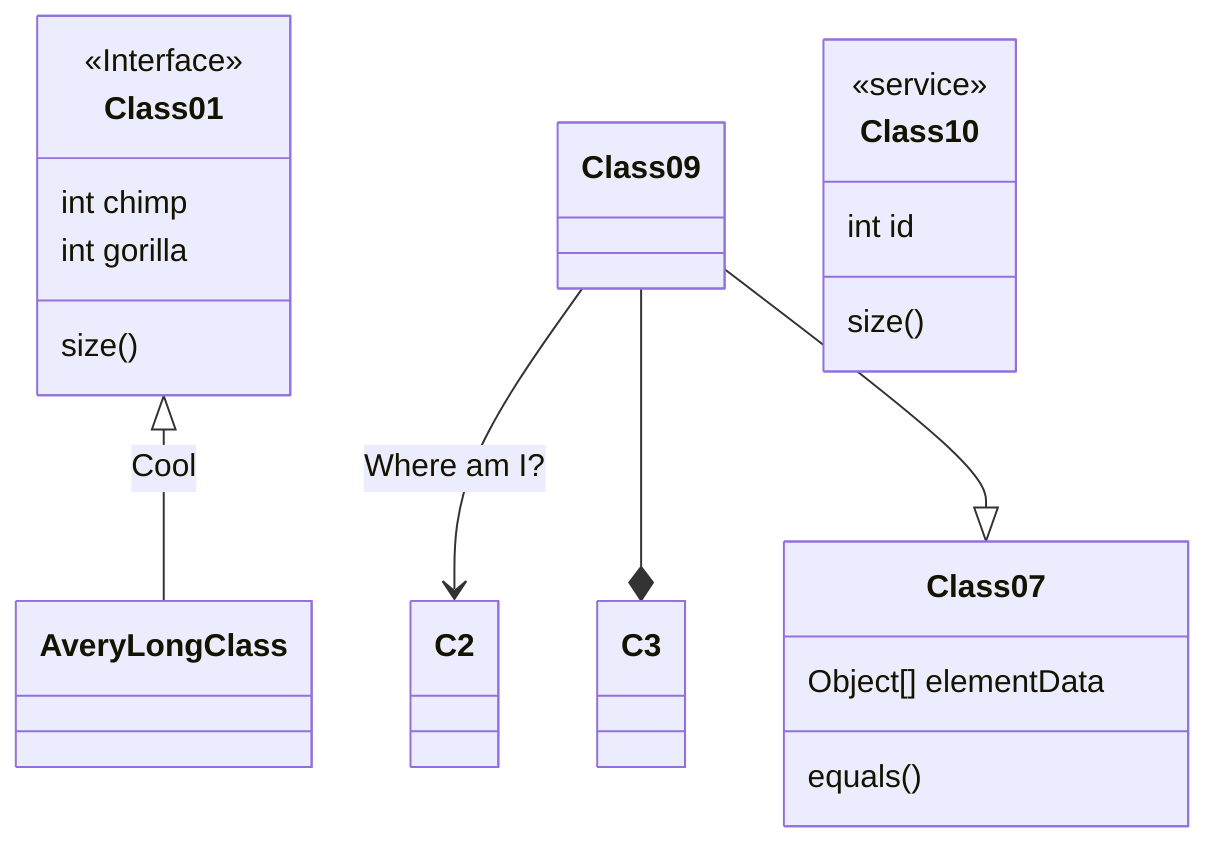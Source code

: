 classDiagram
Class01 <|-- AveryLongClass : Cool
<<Interface>> Class01
Class09 --> C2 : Where am I?
Class09 --* C3
Class09 --|> Class07
Class07 : equals()
Class07 : Object[] elementData
Class01 : size()
Class01 : int chimp
Class01 : int gorilla
class Class10 {
  <<service>>
  int id
  size()
}